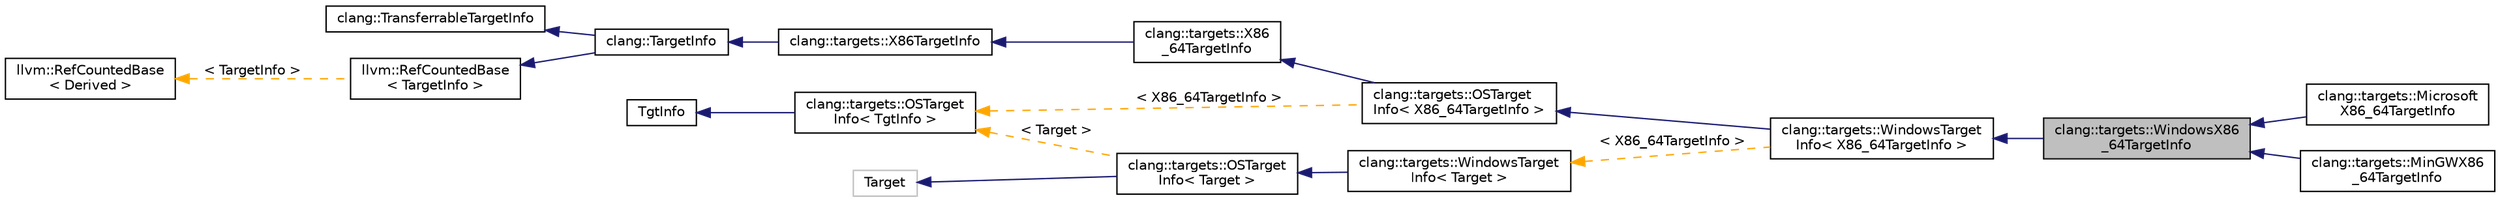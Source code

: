 digraph "clang::targets::WindowsX86_64TargetInfo"
{
 // LATEX_PDF_SIZE
  bgcolor="transparent";
  edge [fontname="Helvetica",fontsize="10",labelfontname="Helvetica",labelfontsize="10"];
  node [fontname="Helvetica",fontsize="10",shape=record];
  rankdir="LR";
  Node1 [label="clang::targets::WindowsX86\l_64TargetInfo",height=0.2,width=0.4,color="black", fillcolor="grey75", style="filled", fontcolor="black",tooltip=" "];
  Node2 -> Node1 [dir="back",color="midnightblue",fontsize="10",style="solid",fontname="Helvetica"];
  Node2 [label="clang::targets::WindowsTarget\lInfo\< X86_64TargetInfo \>",height=0.2,width=0.4,color="black",URL="$classclang_1_1targets_1_1WindowsTargetInfo.html",tooltip=" "];
  Node3 -> Node2 [dir="back",color="midnightblue",fontsize="10",style="solid",fontname="Helvetica"];
  Node3 [label="clang::targets::OSTarget\lInfo\< X86_64TargetInfo \>",height=0.2,width=0.4,color="black",URL="$classclang_1_1targets_1_1OSTargetInfo.html",tooltip=" "];
  Node4 -> Node3 [dir="back",color="midnightblue",fontsize="10",style="solid",fontname="Helvetica"];
  Node4 [label="clang::targets::X86\l_64TargetInfo",height=0.2,width=0.4,color="black",URL="$classclang_1_1targets_1_1X86__64TargetInfo.html",tooltip=" "];
  Node5 -> Node4 [dir="back",color="midnightblue",fontsize="10",style="solid",fontname="Helvetica"];
  Node5 [label="clang::targets::X86TargetInfo",height=0.2,width=0.4,color="black",URL="$classclang_1_1targets_1_1X86TargetInfo.html",tooltip=" "];
  Node6 -> Node5 [dir="back",color="midnightblue",fontsize="10",style="solid",fontname="Helvetica"];
  Node6 [label="clang::TargetInfo",height=0.2,width=0.4,color="black",URL="$classclang_1_1TargetInfo.html",tooltip="Exposes information about the current target."];
  Node7 -> Node6 [dir="back",color="midnightblue",fontsize="10",style="solid",fontname="Helvetica"];
  Node7 [label="clang::TransferrableTargetInfo",height=0.2,width=0.4,color="black",URL="$structclang_1_1TransferrableTargetInfo.html",tooltip="Fields controlling how types are laid out in memory; these may need to be copied for targets like AMD..."];
  Node8 -> Node6 [dir="back",color="midnightblue",fontsize="10",style="solid",fontname="Helvetica"];
  Node8 [label="llvm::RefCountedBase\l\< TargetInfo \>",height=0.2,width=0.4,color="black",URL="$classllvm_1_1RefCountedBase.html",tooltip=" "];
  Node9 -> Node8 [dir="back",color="orange",fontsize="10",style="dashed",label=" \< TargetInfo \>" ,fontname="Helvetica"];
  Node9 [label="llvm::RefCountedBase\l\< Derived \>",height=0.2,width=0.4,color="black",URL="$classllvm_1_1RefCountedBase.html",tooltip=" "];
  Node10 -> Node3 [dir="back",color="orange",fontsize="10",style="dashed",label=" \< X86_64TargetInfo \>" ,fontname="Helvetica"];
  Node10 [label="clang::targets::OSTarget\lInfo\< TgtInfo \>",height=0.2,width=0.4,color="black",URL="$classclang_1_1targets_1_1OSTargetInfo.html",tooltip=" "];
  Node11 -> Node10 [dir="back",color="midnightblue",fontsize="10",style="solid",fontname="Helvetica"];
  Node11 [label="TgtInfo",height=0.2,width=0.4,color="black",URL="$classTgtInfo.html",tooltip=" "];
  Node12 -> Node2 [dir="back",color="orange",fontsize="10",style="dashed",label=" \< X86_64TargetInfo \>" ,fontname="Helvetica"];
  Node12 [label="clang::targets::WindowsTarget\lInfo\< Target \>",height=0.2,width=0.4,color="black",URL="$classclang_1_1targets_1_1WindowsTargetInfo.html",tooltip=" "];
  Node13 -> Node12 [dir="back",color="midnightblue",fontsize="10",style="solid",fontname="Helvetica"];
  Node13 [label="clang::targets::OSTarget\lInfo\< Target \>",height=0.2,width=0.4,color="black",URL="$classclang_1_1targets_1_1OSTargetInfo.html",tooltip=" "];
  Node14 -> Node13 [dir="back",color="midnightblue",fontsize="10",style="solid",fontname="Helvetica"];
  Node14 [label="Target",height=0.2,width=0.4,color="grey75",tooltip=" "];
  Node10 -> Node13 [dir="back",color="orange",fontsize="10",style="dashed",label=" \< Target \>" ,fontname="Helvetica"];
  Node1 -> Node15 [dir="back",color="midnightblue",fontsize="10",style="solid",fontname="Helvetica"];
  Node15 [label="clang::targets::Microsoft\lX86_64TargetInfo",height=0.2,width=0.4,color="black",URL="$classclang_1_1targets_1_1MicrosoftX86__64TargetInfo.html",tooltip=" "];
  Node1 -> Node16 [dir="back",color="midnightblue",fontsize="10",style="solid",fontname="Helvetica"];
  Node16 [label="clang::targets::MinGWX86\l_64TargetInfo",height=0.2,width=0.4,color="black",URL="$classclang_1_1targets_1_1MinGWX86__64TargetInfo.html",tooltip=" "];
}
